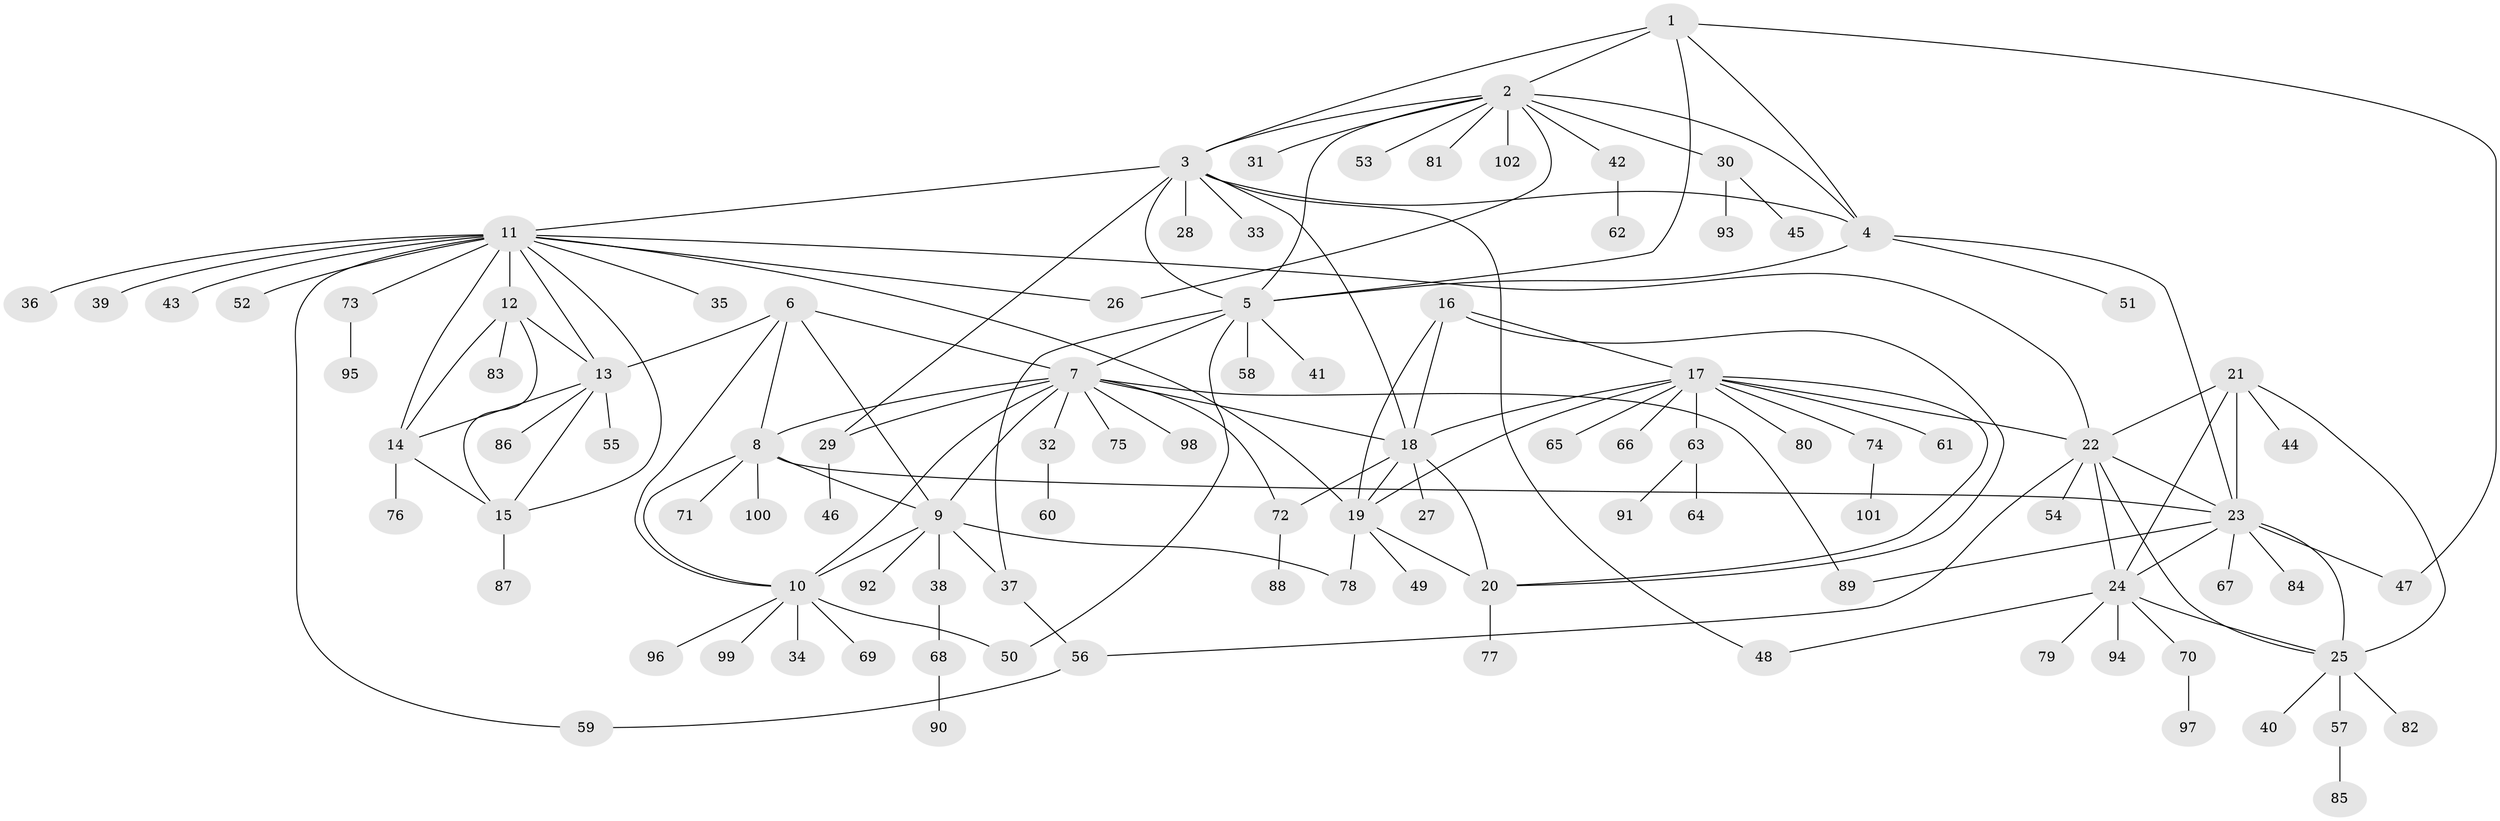 // Generated by graph-tools (version 1.1) at 2025/50/03/09/25 03:50:39]
// undirected, 102 vertices, 148 edges
graph export_dot {
graph [start="1"]
  node [color=gray90,style=filled];
  1;
  2;
  3;
  4;
  5;
  6;
  7;
  8;
  9;
  10;
  11;
  12;
  13;
  14;
  15;
  16;
  17;
  18;
  19;
  20;
  21;
  22;
  23;
  24;
  25;
  26;
  27;
  28;
  29;
  30;
  31;
  32;
  33;
  34;
  35;
  36;
  37;
  38;
  39;
  40;
  41;
  42;
  43;
  44;
  45;
  46;
  47;
  48;
  49;
  50;
  51;
  52;
  53;
  54;
  55;
  56;
  57;
  58;
  59;
  60;
  61;
  62;
  63;
  64;
  65;
  66;
  67;
  68;
  69;
  70;
  71;
  72;
  73;
  74;
  75;
  76;
  77;
  78;
  79;
  80;
  81;
  82;
  83;
  84;
  85;
  86;
  87;
  88;
  89;
  90;
  91;
  92;
  93;
  94;
  95;
  96;
  97;
  98;
  99;
  100;
  101;
  102;
  1 -- 2;
  1 -- 3;
  1 -- 4;
  1 -- 5;
  1 -- 47;
  2 -- 3;
  2 -- 4;
  2 -- 5;
  2 -- 26;
  2 -- 30;
  2 -- 31;
  2 -- 42;
  2 -- 53;
  2 -- 81;
  2 -- 102;
  3 -- 4;
  3 -- 5;
  3 -- 11;
  3 -- 18;
  3 -- 28;
  3 -- 29;
  3 -- 33;
  3 -- 48;
  4 -- 5;
  4 -- 23;
  4 -- 51;
  5 -- 7;
  5 -- 37;
  5 -- 41;
  5 -- 50;
  5 -- 58;
  6 -- 7;
  6 -- 8;
  6 -- 9;
  6 -- 10;
  6 -- 13;
  7 -- 8;
  7 -- 9;
  7 -- 10;
  7 -- 18;
  7 -- 29;
  7 -- 32;
  7 -- 72;
  7 -- 75;
  7 -- 89;
  7 -- 98;
  8 -- 9;
  8 -- 10;
  8 -- 23;
  8 -- 71;
  8 -- 100;
  9 -- 10;
  9 -- 37;
  9 -- 38;
  9 -- 78;
  9 -- 92;
  10 -- 34;
  10 -- 50;
  10 -- 69;
  10 -- 96;
  10 -- 99;
  11 -- 12;
  11 -- 13;
  11 -- 14;
  11 -- 15;
  11 -- 19;
  11 -- 22;
  11 -- 26;
  11 -- 35;
  11 -- 36;
  11 -- 39;
  11 -- 43;
  11 -- 52;
  11 -- 59;
  11 -- 73;
  12 -- 13;
  12 -- 14;
  12 -- 15;
  12 -- 83;
  13 -- 14;
  13 -- 15;
  13 -- 55;
  13 -- 86;
  14 -- 15;
  14 -- 76;
  15 -- 87;
  16 -- 17;
  16 -- 18;
  16 -- 19;
  16 -- 20;
  17 -- 18;
  17 -- 19;
  17 -- 20;
  17 -- 22;
  17 -- 61;
  17 -- 63;
  17 -- 65;
  17 -- 66;
  17 -- 74;
  17 -- 80;
  18 -- 19;
  18 -- 20;
  18 -- 27;
  18 -- 72;
  19 -- 20;
  19 -- 49;
  19 -- 78;
  20 -- 77;
  21 -- 22;
  21 -- 23;
  21 -- 24;
  21 -- 25;
  21 -- 44;
  22 -- 23;
  22 -- 24;
  22 -- 25;
  22 -- 54;
  22 -- 56;
  23 -- 24;
  23 -- 25;
  23 -- 47;
  23 -- 67;
  23 -- 84;
  23 -- 89;
  24 -- 25;
  24 -- 48;
  24 -- 70;
  24 -- 79;
  24 -- 94;
  25 -- 40;
  25 -- 57;
  25 -- 82;
  29 -- 46;
  30 -- 45;
  30 -- 93;
  32 -- 60;
  37 -- 56;
  38 -- 68;
  42 -- 62;
  56 -- 59;
  57 -- 85;
  63 -- 64;
  63 -- 91;
  68 -- 90;
  70 -- 97;
  72 -- 88;
  73 -- 95;
  74 -- 101;
}
